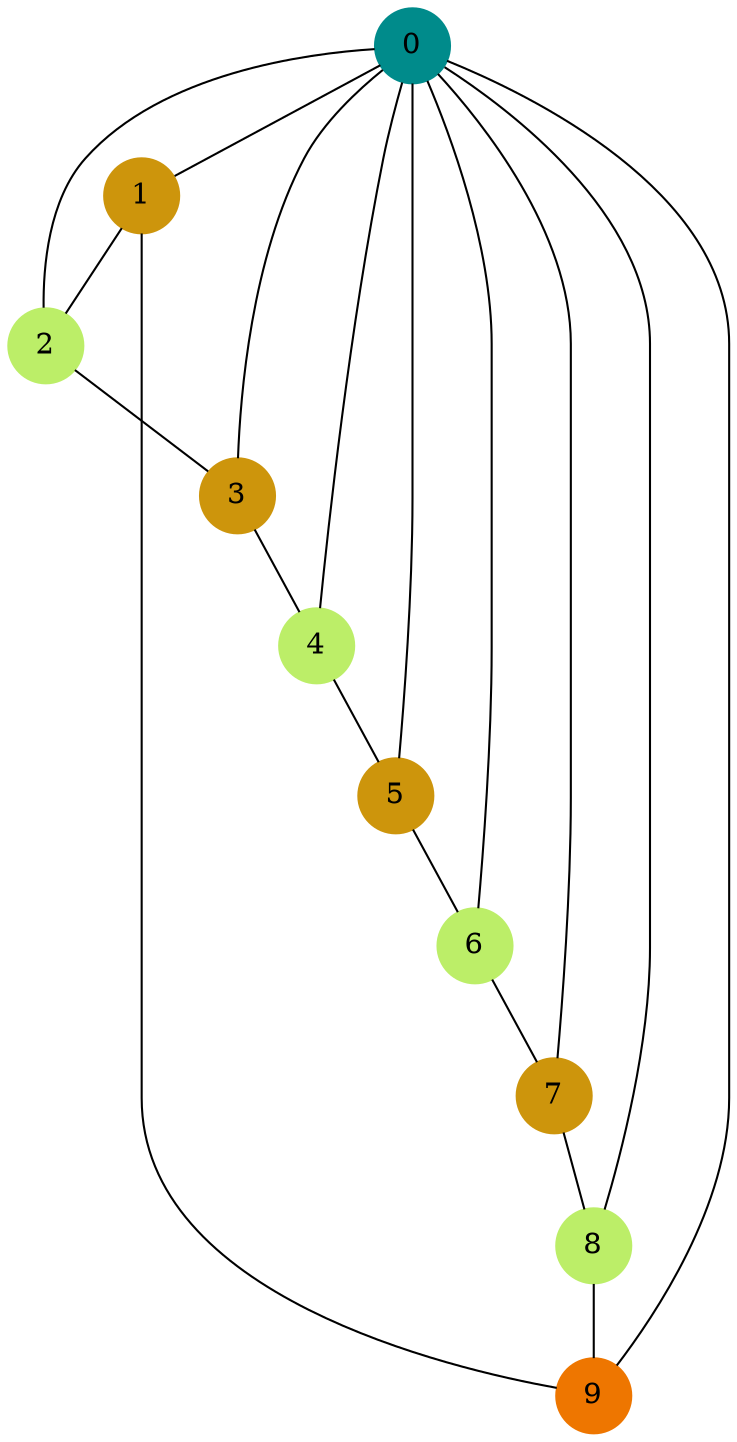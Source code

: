 graph G {
0 [shape=circle, style=filled, color= cyan4];
0 -- 1;
0 -- 2;
0 -- 3;
0 -- 4;
0 -- 5;
0 -- 6;
0 -- 7;
0 -- 8;
0 -- 9;
1 [shape=circle, style=filled, color= darkgoldenrod3];
1 -- 2;
1 -- 9;
2 [shape=circle, style=filled, color= darkolivegreen2];
2 -- 3;
3 [shape=circle, style=filled, color= darkgoldenrod3];
3 -- 4;
4 [shape=circle, style=filled, color= darkolivegreen2];
4 -- 5;
5 [shape=circle, style=filled, color= darkgoldenrod3];
5 -- 6;
6 [shape=circle, style=filled, color= darkolivegreen2];
6 -- 7;
7 [shape=circle, style=filled, color= darkgoldenrod3];
7 -- 8;
8 [shape=circle, style=filled, color= darkolivegreen2];
8 -- 9;
9 [shape=circle, style=filled, color= darkorange2];
}